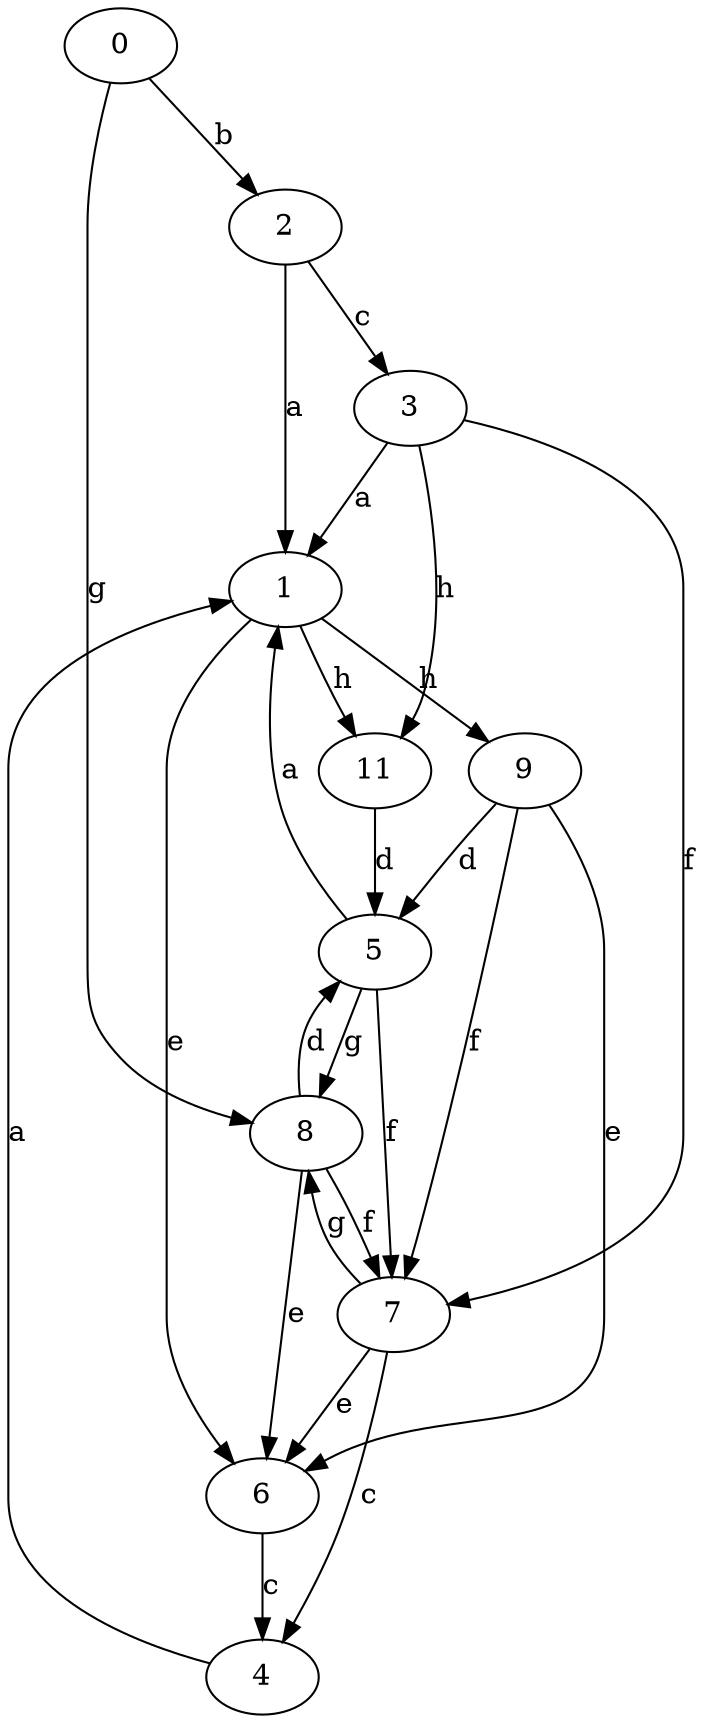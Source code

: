 strict digraph  {
0;
1;
2;
3;
4;
5;
6;
7;
8;
9;
11;
0 -> 2  [label=b];
0 -> 8  [label=g];
1 -> 6  [label=e];
1 -> 9  [label=h];
1 -> 11  [label=h];
2 -> 1  [label=a];
2 -> 3  [label=c];
3 -> 1  [label=a];
3 -> 7  [label=f];
3 -> 11  [label=h];
4 -> 1  [label=a];
5 -> 1  [label=a];
5 -> 7  [label=f];
5 -> 8  [label=g];
6 -> 4  [label=c];
7 -> 4  [label=c];
7 -> 6  [label=e];
7 -> 8  [label=g];
8 -> 5  [label=d];
8 -> 6  [label=e];
8 -> 7  [label=f];
9 -> 5  [label=d];
9 -> 6  [label=e];
9 -> 7  [label=f];
11 -> 5  [label=d];
}
